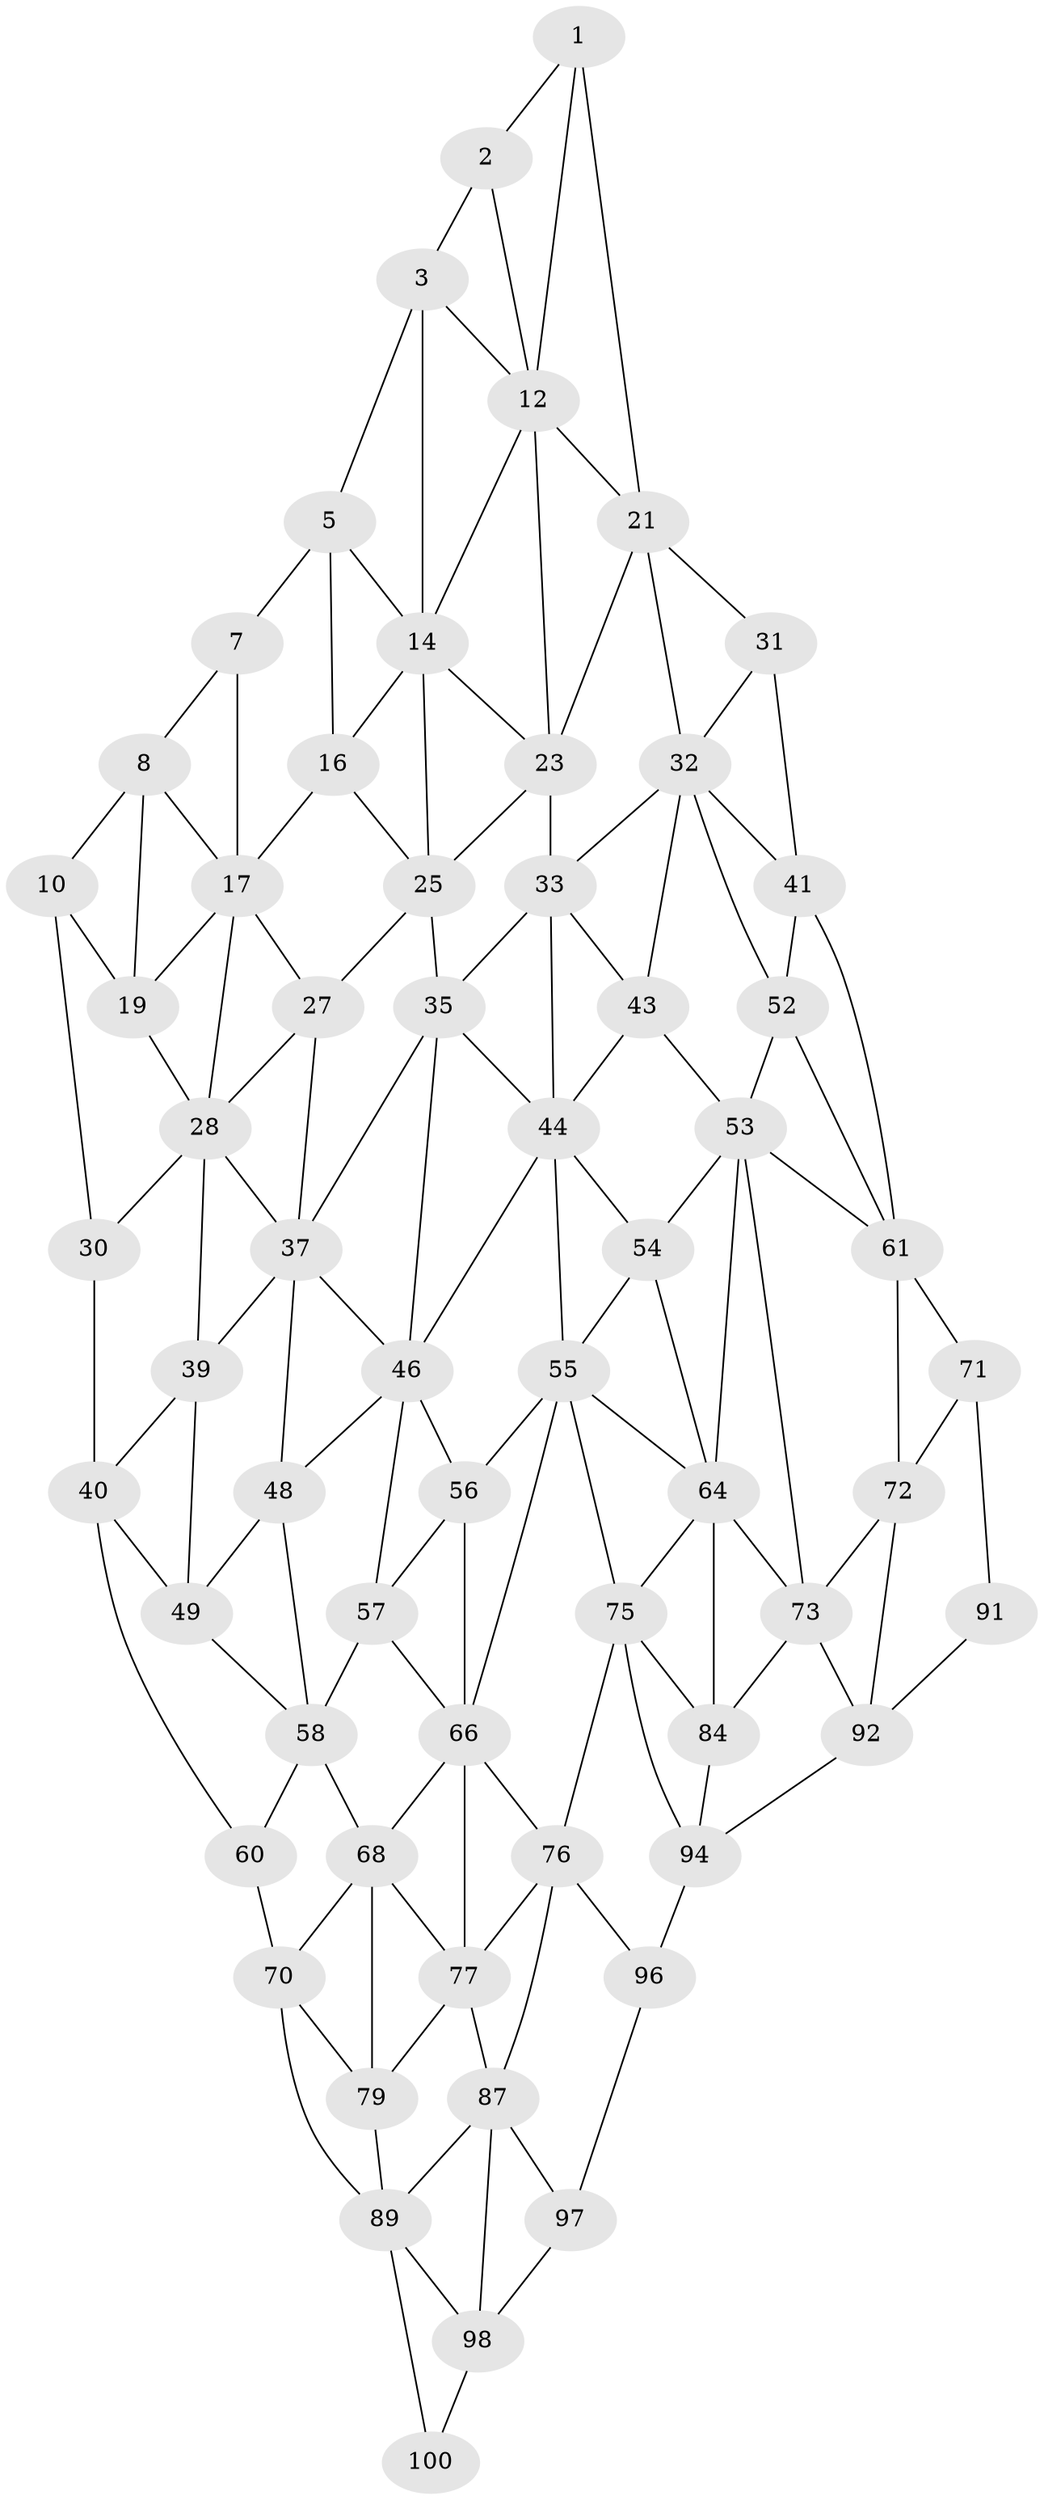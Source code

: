 // original degree distribution, {2: 0.04, 3: 0.32, 4: 0.64}
// Generated by graph-tools (version 1.1) at 2025/11/02/21/25 10:11:11]
// undirected, 61 vertices, 134 edges
graph export_dot {
graph [start="1"]
  node [color=gray90,style=filled];
  1 [super="+11"];
  2;
  3 [super="+4"];
  5 [super="+6"];
  7;
  8 [super="+9"];
  10 [super="+20"];
  12 [super="+13"];
  14 [super="+15"];
  16;
  17 [super="+18"];
  19;
  21 [super="+22"];
  23 [super="+24"];
  25 [super="+26"];
  27;
  28 [super="+29"];
  30;
  31;
  32 [super="+42"];
  33 [super="+34"];
  35 [super="+36"];
  37 [super="+38"];
  39;
  40 [super="+50"];
  41 [super="+51"];
  43;
  44 [super="+45"];
  46 [super="+47"];
  48;
  49;
  52;
  53 [super="+63"];
  54;
  55 [super="+65"];
  56;
  57;
  58 [super="+59"];
  60;
  61 [super="+62"];
  64 [super="+74"];
  66 [super="+67"];
  68 [super="+69"];
  70 [super="+80"];
  71 [super="+81"];
  72 [super="+82"];
  73 [super="+83"];
  75 [super="+85"];
  76 [super="+86"];
  77 [super="+78"];
  79;
  84;
  87 [super="+88"];
  89 [super="+90"];
  91;
  92 [super="+93"];
  94 [super="+95"];
  96;
  97;
  98 [super="+99"];
  100;
  1 -- 2;
  1 -- 12;
  1 -- 21;
  2 -- 12;
  2 -- 3;
  3 -- 12;
  3 -- 5;
  3 -- 14;
  5 -- 14;
  5 -- 16;
  5 -- 7;
  7 -- 17;
  7 -- 8;
  8 -- 17;
  8 -- 10;
  8 -- 19;
  10 -- 19;
  10 -- 30;
  12 -- 14;
  12 -- 23;
  12 -- 21;
  14 -- 16;
  14 -- 25;
  14 -- 23;
  16 -- 17;
  16 -- 25;
  17 -- 27;
  17 -- 19;
  17 -- 28;
  19 -- 28;
  21 -- 31;
  21 -- 32;
  21 -- 23;
  23 -- 33 [weight=2];
  23 -- 25;
  25 -- 35 [weight=2];
  25 -- 27;
  27 -- 37;
  27 -- 28;
  28 -- 30;
  28 -- 39;
  28 -- 37;
  30 -- 40;
  31 -- 41;
  31 -- 32;
  32 -- 33;
  32 -- 41;
  32 -- 43;
  32 -- 52;
  33 -- 43;
  33 -- 35;
  33 -- 44;
  35 -- 37;
  35 -- 46;
  35 -- 44;
  37 -- 46;
  37 -- 48;
  37 -- 39;
  39 -- 49;
  39 -- 40;
  40 -- 49;
  40 -- 60;
  41 -- 52;
  41 -- 61;
  43 -- 53;
  43 -- 44;
  44 -- 54;
  44 -- 46;
  44 -- 55;
  46 -- 56;
  46 -- 48;
  46 -- 57;
  48 -- 58;
  48 -- 49;
  49 -- 58;
  52 -- 53;
  52 -- 61;
  53 -- 54;
  53 -- 64;
  53 -- 73;
  53 -- 61;
  54 -- 64;
  54 -- 55;
  55 -- 56;
  55 -- 64;
  55 -- 66;
  55 -- 75;
  56 -- 66;
  56 -- 57;
  57 -- 58;
  57 -- 66;
  58 -- 68 [weight=2];
  58 -- 60;
  60 -- 70;
  61 -- 71;
  61 -- 72;
  64 -- 73;
  64 -- 75;
  64 -- 84;
  66 -- 76;
  66 -- 68;
  66 -- 77;
  68 -- 77;
  68 -- 70;
  68 -- 79;
  70 -- 89;
  70 -- 79;
  71 -- 72 [weight=2];
  71 -- 91;
  72 -- 73 [weight=2];
  72 -- 92;
  73 -- 84;
  73 -- 92;
  75 -- 76 [weight=2];
  75 -- 84;
  75 -- 94;
  76 -- 77;
  76 -- 96;
  76 -- 87;
  77 -- 87 [weight=2];
  77 -- 79;
  79 -- 89;
  84 -- 94;
  87 -- 97;
  87 -- 89;
  87 -- 98;
  89 -- 100;
  89 -- 98;
  91 -- 92;
  92 -- 94;
  94 -- 96;
  96 -- 97;
  97 -- 98;
  98 -- 100;
}
